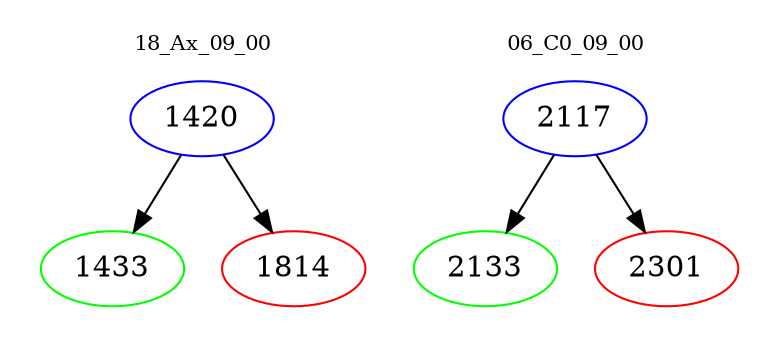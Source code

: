digraph{
subgraph cluster_0 {
color = white
label = "18_Ax_09_00";
fontsize=10;
T0_1420 [label="1420", color="blue"]
T0_1420 -> T0_1433 [color="black"]
T0_1433 [label="1433", color="green"]
T0_1420 -> T0_1814 [color="black"]
T0_1814 [label="1814", color="red"]
}
subgraph cluster_1 {
color = white
label = "06_C0_09_00";
fontsize=10;
T1_2117 [label="2117", color="blue"]
T1_2117 -> T1_2133 [color="black"]
T1_2133 [label="2133", color="green"]
T1_2117 -> T1_2301 [color="black"]
T1_2301 [label="2301", color="red"]
}
}
